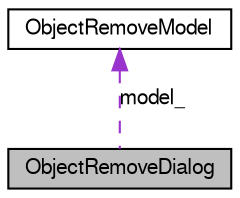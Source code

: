 digraph G
{
  bgcolor="transparent";
  edge [fontname="FreeSans",fontsize=10,labelfontname="FreeSans",labelfontsize=10];
  node [fontname="FreeSans",fontsize=10,shape=record];
  Node1 [label="ObjectRemoveDialog",height=0.2,width=0.4,color="black", fillcolor="grey75", style="filled" fontcolor="black"];
  Node2 -> Node1 [dir=back,color="darkorchid3",fontsize=10,style="dashed",label="model_",fontname="FreeSans"];
  Node2 [label="ObjectRemoveModel",height=0.2,width=0.4,color="black",URL="$class_object_remove_model.html",tooltip="Model class to select/deselect objects to be removed from library and file system..."];
}
